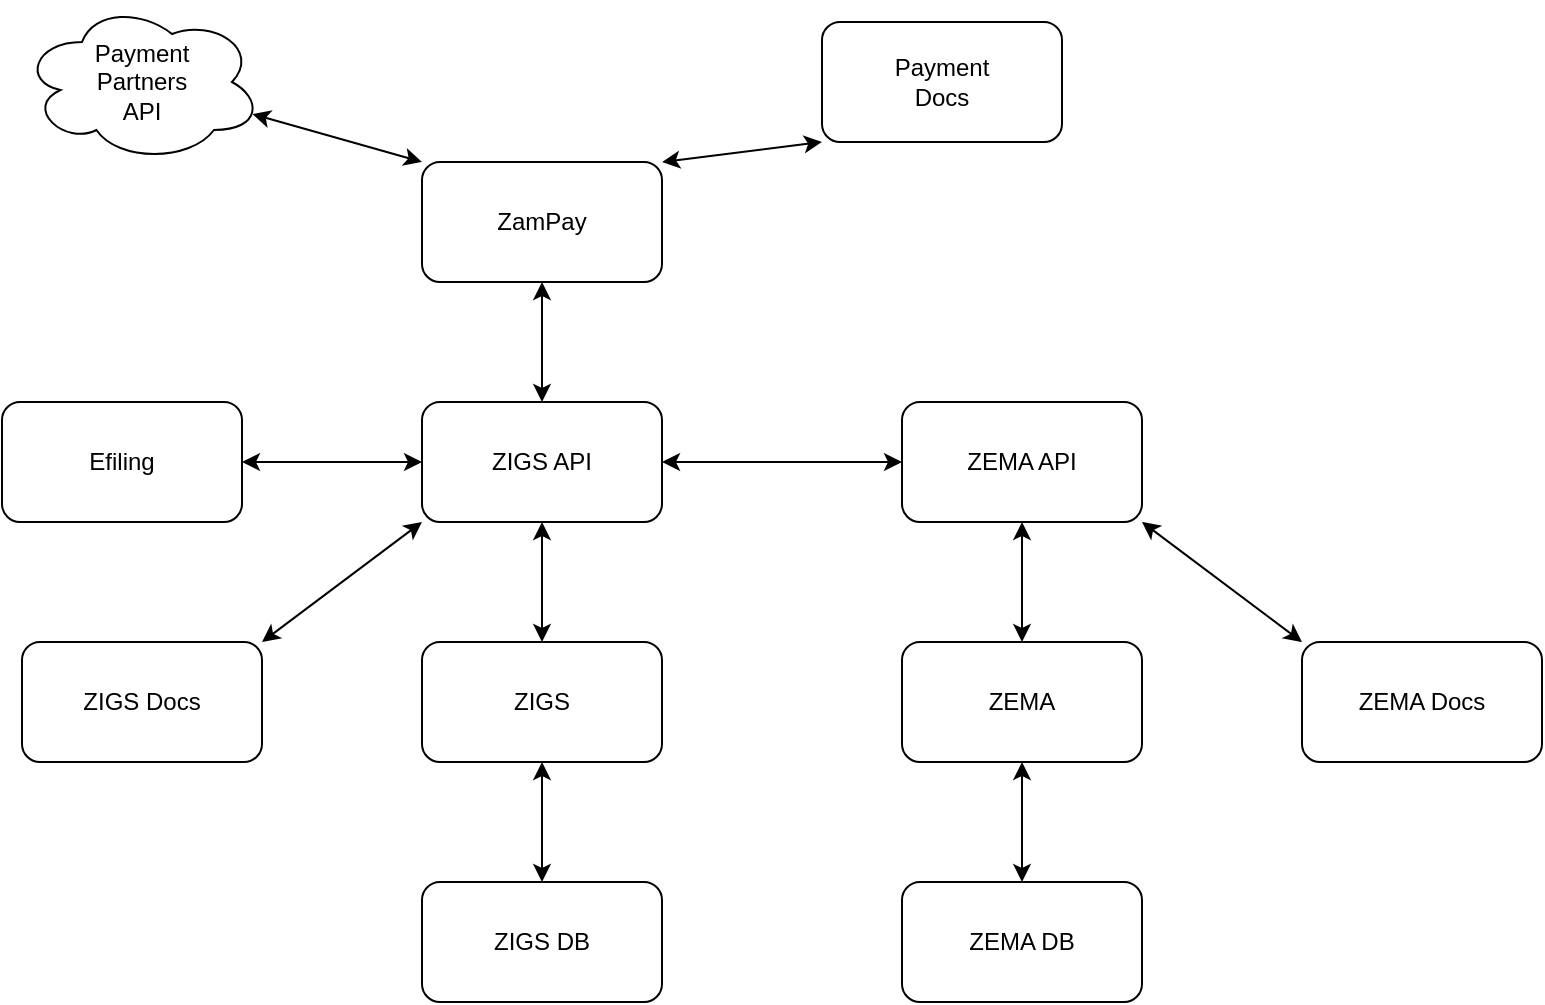 <mxfile version="21.2.8" type="github">
  <diagram name="Страница 1" id="8dVOq_bRE-HuBzc4IuNq">
    <mxGraphModel dx="1362" dy="517" grid="0" gridSize="10" guides="1" tooltips="1" connect="1" arrows="1" fold="1" page="1" pageScale="1" pageWidth="1169" pageHeight="827" math="0" shadow="0">
      <root>
        <mxCell id="0" />
        <mxCell id="1" parent="0" />
        <mxCell id="jql0JsHNGu1SeSNrbGpS-1" value="Efiling" style="rounded=1;whiteSpace=wrap;html=1;" vertex="1" parent="1">
          <mxGeometry x="70" y="200" width="120" height="60" as="geometry" />
        </mxCell>
        <mxCell id="jql0JsHNGu1SeSNrbGpS-2" value="ZIGS API" style="rounded=1;whiteSpace=wrap;html=1;" vertex="1" parent="1">
          <mxGeometry x="280" y="200" width="120" height="60" as="geometry" />
        </mxCell>
        <mxCell id="jql0JsHNGu1SeSNrbGpS-3" value="ZIGS" style="rounded=1;whiteSpace=wrap;html=1;" vertex="1" parent="1">
          <mxGeometry x="280" y="320" width="120" height="60" as="geometry" />
        </mxCell>
        <mxCell id="jql0JsHNGu1SeSNrbGpS-4" value="ZamPay" style="rounded=1;whiteSpace=wrap;html=1;" vertex="1" parent="1">
          <mxGeometry x="280" y="80" width="120" height="60" as="geometry" />
        </mxCell>
        <mxCell id="jql0JsHNGu1SeSNrbGpS-5" value="Payment&lt;br&gt;Partners &lt;br&gt;API" style="ellipse;shape=cloud;whiteSpace=wrap;html=1;" vertex="1" parent="1">
          <mxGeometry x="80" width="120" height="80" as="geometry" />
        </mxCell>
        <mxCell id="jql0JsHNGu1SeSNrbGpS-6" value="Payment&lt;br&gt;Docs" style="rounded=1;whiteSpace=wrap;html=1;" vertex="1" parent="1">
          <mxGeometry x="480" y="10" width="120" height="60" as="geometry" />
        </mxCell>
        <mxCell id="jql0JsHNGu1SeSNrbGpS-7" value="ZIGS DB" style="rounded=1;whiteSpace=wrap;html=1;" vertex="1" parent="1">
          <mxGeometry x="280" y="440" width="120" height="60" as="geometry" />
        </mxCell>
        <mxCell id="jql0JsHNGu1SeSNrbGpS-8" value="ZIGS Docs" style="rounded=1;whiteSpace=wrap;html=1;" vertex="1" parent="1">
          <mxGeometry x="80" y="320" width="120" height="60" as="geometry" />
        </mxCell>
        <mxCell id="jql0JsHNGu1SeSNrbGpS-9" value="ZEMA API" style="rounded=1;whiteSpace=wrap;html=1;" vertex="1" parent="1">
          <mxGeometry x="520" y="200" width="120" height="60" as="geometry" />
        </mxCell>
        <mxCell id="jql0JsHNGu1SeSNrbGpS-10" value="ZEMA" style="rounded=1;whiteSpace=wrap;html=1;" vertex="1" parent="1">
          <mxGeometry x="520" y="320" width="120" height="60" as="geometry" />
        </mxCell>
        <mxCell id="jql0JsHNGu1SeSNrbGpS-11" value="ZEMA Docs" style="rounded=1;whiteSpace=wrap;html=1;" vertex="1" parent="1">
          <mxGeometry x="720" y="320" width="120" height="60" as="geometry" />
        </mxCell>
        <mxCell id="jql0JsHNGu1SeSNrbGpS-12" value="ZEMA DB" style="rounded=1;whiteSpace=wrap;html=1;" vertex="1" parent="1">
          <mxGeometry x="520" y="440" width="120" height="60" as="geometry" />
        </mxCell>
        <mxCell id="jql0JsHNGu1SeSNrbGpS-15" value="" style="endArrow=classic;startArrow=classic;html=1;rounded=0;entryX=1;entryY=0.5;entryDx=0;entryDy=0;exitX=0;exitY=0.5;exitDx=0;exitDy=0;" edge="1" parent="1" source="jql0JsHNGu1SeSNrbGpS-2" target="jql0JsHNGu1SeSNrbGpS-1">
          <mxGeometry width="50" height="50" relative="1" as="geometry">
            <mxPoint x="470" y="260" as="sourcePoint" />
            <mxPoint x="520" y="210" as="targetPoint" />
            <Array as="points" />
          </mxGeometry>
        </mxCell>
        <mxCell id="jql0JsHNGu1SeSNrbGpS-16" value="" style="endArrow=classic;startArrow=classic;html=1;rounded=0;entryX=0.5;entryY=1;entryDx=0;entryDy=0;exitX=0.5;exitY=0;exitDx=0;exitDy=0;" edge="1" parent="1" source="jql0JsHNGu1SeSNrbGpS-3" target="jql0JsHNGu1SeSNrbGpS-2">
          <mxGeometry width="50" height="50" relative="1" as="geometry">
            <mxPoint x="560" y="350" as="sourcePoint" />
            <mxPoint x="610" y="300" as="targetPoint" />
          </mxGeometry>
        </mxCell>
        <mxCell id="jql0JsHNGu1SeSNrbGpS-17" value="" style="endArrow=classic;startArrow=classic;html=1;rounded=0;entryX=0.5;entryY=1;entryDx=0;entryDy=0;exitX=0.5;exitY=0;exitDx=0;exitDy=0;" edge="1" parent="1" source="jql0JsHNGu1SeSNrbGpS-7" target="jql0JsHNGu1SeSNrbGpS-3">
          <mxGeometry width="50" height="50" relative="1" as="geometry">
            <mxPoint x="560" y="350" as="sourcePoint" />
            <mxPoint x="610" y="300" as="targetPoint" />
          </mxGeometry>
        </mxCell>
        <mxCell id="jql0JsHNGu1SeSNrbGpS-18" value="" style="endArrow=classic;startArrow=classic;html=1;rounded=0;entryX=0;entryY=1;entryDx=0;entryDy=0;exitX=1;exitY=0;exitDx=0;exitDy=0;" edge="1" parent="1" source="jql0JsHNGu1SeSNrbGpS-8" target="jql0JsHNGu1SeSNrbGpS-2">
          <mxGeometry width="50" height="50" relative="1" as="geometry">
            <mxPoint x="560" y="260" as="sourcePoint" />
            <mxPoint x="610" y="210" as="targetPoint" />
          </mxGeometry>
        </mxCell>
        <mxCell id="jql0JsHNGu1SeSNrbGpS-20" value="" style="endArrow=classic;startArrow=classic;html=1;rounded=0;entryX=0;entryY=1;entryDx=0;entryDy=0;exitX=1;exitY=0;exitDx=0;exitDy=0;" edge="1" parent="1" source="jql0JsHNGu1SeSNrbGpS-4" target="jql0JsHNGu1SeSNrbGpS-6">
          <mxGeometry width="50" height="50" relative="1" as="geometry">
            <mxPoint x="440" y="130" as="sourcePoint" />
            <mxPoint x="490" y="80" as="targetPoint" />
          </mxGeometry>
        </mxCell>
        <mxCell id="jql0JsHNGu1SeSNrbGpS-21" value="" style="endArrow=classic;startArrow=classic;html=1;rounded=0;entryX=0.96;entryY=0.7;entryDx=0;entryDy=0;entryPerimeter=0;exitX=0;exitY=0;exitDx=0;exitDy=0;" edge="1" parent="1" source="jql0JsHNGu1SeSNrbGpS-4" target="jql0JsHNGu1SeSNrbGpS-5">
          <mxGeometry width="50" height="50" relative="1" as="geometry">
            <mxPoint x="440" y="130" as="sourcePoint" />
            <mxPoint x="490" y="80" as="targetPoint" />
          </mxGeometry>
        </mxCell>
        <mxCell id="jql0JsHNGu1SeSNrbGpS-22" value="" style="endArrow=classic;startArrow=classic;html=1;rounded=0;entryX=0.5;entryY=1;entryDx=0;entryDy=0;exitX=0.5;exitY=0;exitDx=0;exitDy=0;" edge="1" parent="1" source="jql0JsHNGu1SeSNrbGpS-2" target="jql0JsHNGu1SeSNrbGpS-4">
          <mxGeometry width="50" height="50" relative="1" as="geometry">
            <mxPoint x="440" y="130" as="sourcePoint" />
            <mxPoint x="490" y="80" as="targetPoint" />
          </mxGeometry>
        </mxCell>
        <mxCell id="jql0JsHNGu1SeSNrbGpS-23" value="" style="endArrow=classic;startArrow=classic;html=1;rounded=0;entryX=0;entryY=0.5;entryDx=0;entryDy=0;exitX=1;exitY=0.5;exitDx=0;exitDy=0;" edge="1" parent="1" source="jql0JsHNGu1SeSNrbGpS-2" target="jql0JsHNGu1SeSNrbGpS-9">
          <mxGeometry width="50" height="50" relative="1" as="geometry">
            <mxPoint x="440" y="220" as="sourcePoint" />
            <mxPoint x="490" y="170" as="targetPoint" />
          </mxGeometry>
        </mxCell>
        <mxCell id="jql0JsHNGu1SeSNrbGpS-24" value="" style="endArrow=classic;startArrow=classic;html=1;rounded=0;entryX=0.5;entryY=1;entryDx=0;entryDy=0;exitX=0.5;exitY=0;exitDx=0;exitDy=0;" edge="1" parent="1" source="jql0JsHNGu1SeSNrbGpS-10" target="jql0JsHNGu1SeSNrbGpS-9">
          <mxGeometry width="50" height="50" relative="1" as="geometry">
            <mxPoint x="440" y="310" as="sourcePoint" />
            <mxPoint x="490" y="260" as="targetPoint" />
          </mxGeometry>
        </mxCell>
        <mxCell id="jql0JsHNGu1SeSNrbGpS-25" value="" style="endArrow=classic;startArrow=classic;html=1;rounded=0;entryX=0.5;entryY=1;entryDx=0;entryDy=0;exitX=0.5;exitY=0;exitDx=0;exitDy=0;" edge="1" parent="1" source="jql0JsHNGu1SeSNrbGpS-12" target="jql0JsHNGu1SeSNrbGpS-10">
          <mxGeometry width="50" height="50" relative="1" as="geometry">
            <mxPoint x="440" y="310" as="sourcePoint" />
            <mxPoint x="490" y="260" as="targetPoint" />
          </mxGeometry>
        </mxCell>
        <mxCell id="jql0JsHNGu1SeSNrbGpS-26" value="" style="endArrow=classic;startArrow=classic;html=1;rounded=0;entryX=0;entryY=0;entryDx=0;entryDy=0;exitX=1;exitY=1;exitDx=0;exitDy=0;" edge="1" parent="1" source="jql0JsHNGu1SeSNrbGpS-9" target="jql0JsHNGu1SeSNrbGpS-11">
          <mxGeometry width="50" height="50" relative="1" as="geometry">
            <mxPoint x="440" y="220" as="sourcePoint" />
            <mxPoint x="490" y="170" as="targetPoint" />
          </mxGeometry>
        </mxCell>
      </root>
    </mxGraphModel>
  </diagram>
</mxfile>
